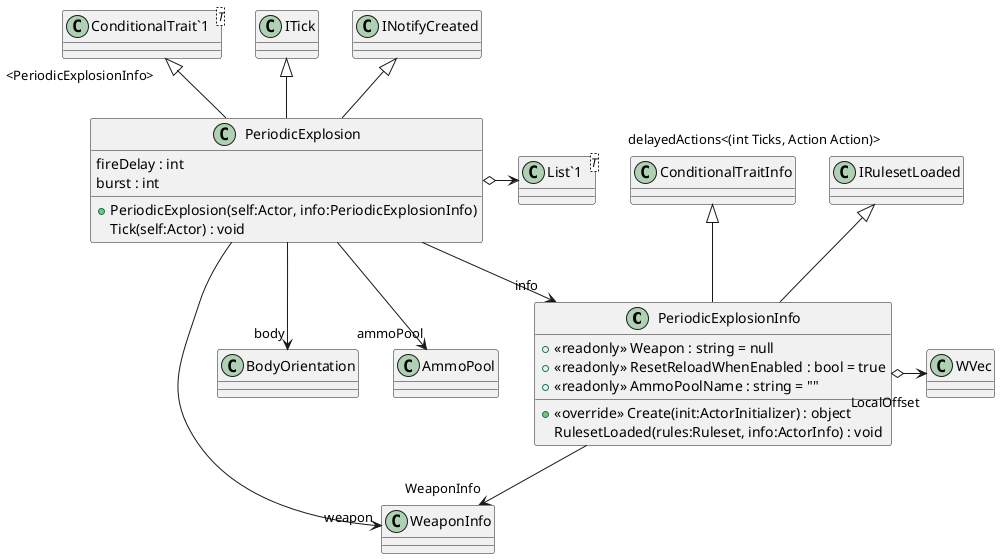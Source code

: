 @startuml
class PeriodicExplosionInfo {
    + <<readonly>> Weapon : string = null
    + <<readonly>> ResetReloadWhenEnabled : bool = true
    + <<readonly>> AmmoPoolName : string = ""
    + <<override>> Create(init:ActorInitializer) : object
    RulesetLoaded(rules:Ruleset, info:ActorInfo) : void
}
class PeriodicExplosion {
    fireDelay : int
    burst : int
    + PeriodicExplosion(self:Actor, info:PeriodicExplosionInfo)
    Tick(self:Actor) : void
}
class "ConditionalTrait`1"<T> {
}
class "List`1"<T> {
}
ConditionalTraitInfo <|-- PeriodicExplosionInfo
IRulesetLoaded <|-- PeriodicExplosionInfo
PeriodicExplosionInfo --> "WeaponInfo" WeaponInfo
PeriodicExplosionInfo o-> "LocalOffset" WVec
"ConditionalTrait`1" "<PeriodicExplosionInfo>" <|-- PeriodicExplosion
ITick <|-- PeriodicExplosion
INotifyCreated <|-- PeriodicExplosion
PeriodicExplosion --> "info" PeriodicExplosionInfo
PeriodicExplosion --> "weapon" WeaponInfo
PeriodicExplosion --> "body" BodyOrientation
PeriodicExplosion o-> "delayedActions<(int Ticks, Action Action)>" "List`1"
PeriodicExplosion --> "ammoPool" AmmoPool
@enduml
